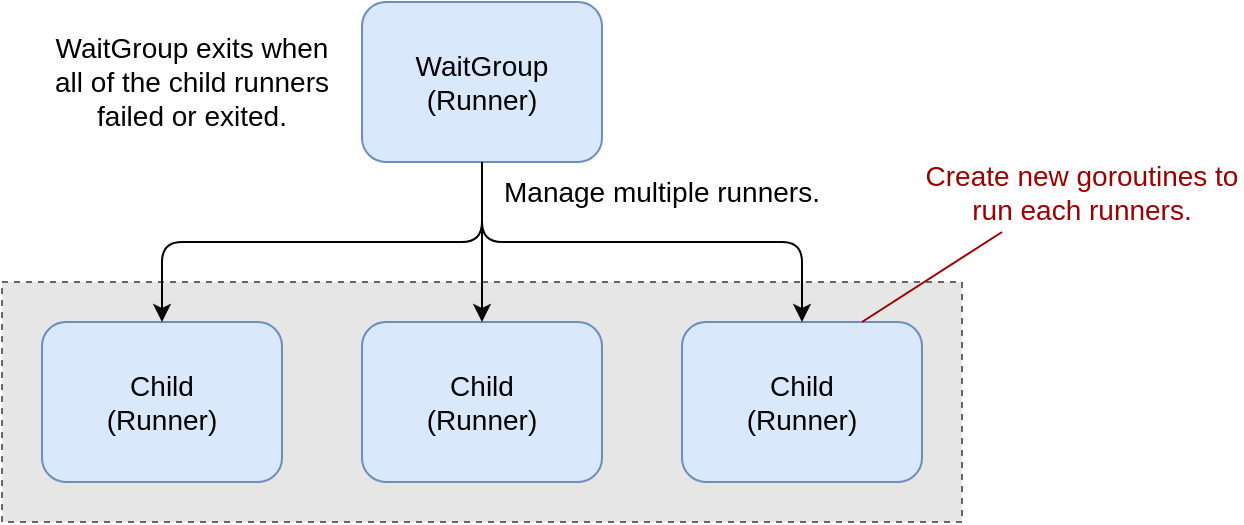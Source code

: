 <mxfile>
    <diagram id="pbClgvISly6ZTAEot4hW" name="Page-1">
        <mxGraphModel dx="622" dy="704" grid="1" gridSize="10" guides="1" tooltips="1" connect="1" arrows="1" fold="1" page="1" pageScale="1" pageWidth="850" pageHeight="1100" math="0" shadow="0">
            <root>
                <mxCell id="0"/>
                <mxCell id="1" parent="0"/>
                <mxCell id="10" value="" style="rounded=0;whiteSpace=wrap;html=1;fontSize=14;fillColor=#E6E6E6;dashed=1;strokeColor=#666666;" parent="1" vertex="1">
                    <mxGeometry x="140" y="340" width="480" height="120" as="geometry"/>
                </mxCell>
                <mxCell id="2" value="WaitGroup&lt;br style=&quot;font-size: 14px;&quot;&gt;(Runner)" style="rounded=1;whiteSpace=wrap;html=1;fontSize=14;fillColor=#dae8fc;strokeColor=#6c8ebf;" parent="1" vertex="1">
                    <mxGeometry x="320" y="200" width="120" height="80" as="geometry"/>
                </mxCell>
                <mxCell id="3" value="Child&lt;br style=&quot;font-size: 14px;&quot;&gt;(Runner)" style="rounded=1;whiteSpace=wrap;html=1;fontSize=14;fillColor=#dae8fc;strokeColor=#6c8ebf;" parent="1" vertex="1">
                    <mxGeometry x="160" y="360" width="120" height="80" as="geometry"/>
                </mxCell>
                <mxCell id="4" value="Child&lt;br style=&quot;border-color: var(--border-color);&quot;&gt;(Runner)" style="rounded=1;whiteSpace=wrap;html=1;fontSize=14;fillColor=#dae8fc;strokeColor=#6c8ebf;" parent="1" vertex="1">
                    <mxGeometry x="320" y="360" width="120" height="80" as="geometry"/>
                </mxCell>
                <mxCell id="5" value="Child&lt;br style=&quot;border-color: var(--border-color);&quot;&gt;(Runner)" style="rounded=1;whiteSpace=wrap;html=1;fontSize=14;fillColor=#dae8fc;strokeColor=#6c8ebf;" parent="1" vertex="1">
                    <mxGeometry x="480" y="360" width="120" height="80" as="geometry"/>
                </mxCell>
                <mxCell id="6" value="" style="endArrow=classic;html=1;fontSize=14;exitX=0.5;exitY=1;exitDx=0;exitDy=0;" parent="1" source="2" target="4" edge="1">
                    <mxGeometry width="50" height="50" relative="1" as="geometry">
                        <mxPoint x="300" y="560" as="sourcePoint"/>
                        <mxPoint x="350" y="510" as="targetPoint"/>
                    </mxGeometry>
                </mxCell>
                <mxCell id="7" value="" style="endArrow=classic;html=1;fontSize=14;exitX=0.5;exitY=1;exitDx=0;exitDy=0;entryX=0.5;entryY=0;entryDx=0;entryDy=0;edgeStyle=orthogonalEdgeStyle;" parent="1" source="2" target="3" edge="1">
                    <mxGeometry width="50" height="50" relative="1" as="geometry">
                        <mxPoint x="390" y="290" as="sourcePoint"/>
                        <mxPoint x="220" y="360" as="targetPoint"/>
                    </mxGeometry>
                </mxCell>
                <mxCell id="8" value="" style="endArrow=classic;html=1;fontSize=14;exitX=0.5;exitY=1;exitDx=0;exitDy=0;edgeStyle=orthogonalEdgeStyle;" parent="1" source="2" target="5" edge="1">
                    <mxGeometry width="50" height="50" relative="1" as="geometry">
                        <mxPoint x="390" y="290.0" as="sourcePoint"/>
                        <mxPoint x="230" y="370.0" as="targetPoint"/>
                    </mxGeometry>
                </mxCell>
                <mxCell id="9" value="Manage multiple runners." style="text;html=1;strokeColor=none;fillColor=none;align=center;verticalAlign=middle;whiteSpace=wrap;rounded=0;fontSize=14;" parent="1" vertex="1">
                    <mxGeometry x="380" y="280" width="180" height="30" as="geometry"/>
                </mxCell>
                <mxCell id="11" value="WaitGroup exits when all of the child runners failed or exited." style="text;html=1;strokeColor=none;fillColor=none;align=center;verticalAlign=middle;whiteSpace=wrap;rounded=0;fontSize=14;" parent="1" vertex="1">
                    <mxGeometry x="160" y="200" width="150" height="80" as="geometry"/>
                </mxCell>
                <mxCell id="12" value="Create new goroutines to run each runners." style="text;html=1;strokeColor=none;fillColor=none;align=center;verticalAlign=middle;whiteSpace=wrap;rounded=0;fontSize=14;fontColor=#990000;" vertex="1" parent="1">
                    <mxGeometry x="600" y="275" width="160" height="40" as="geometry"/>
                </mxCell>
                <mxCell id="13" value="" style="endArrow=none;html=1;fontSize=14;entryX=0.25;entryY=1;entryDx=0;entryDy=0;strokeColor=#990000;" edge="1" parent="1" target="12">
                    <mxGeometry width="50" height="50" relative="1" as="geometry">
                        <mxPoint x="570" y="360" as="sourcePoint"/>
                        <mxPoint x="730" y="350" as="targetPoint"/>
                    </mxGeometry>
                </mxCell>
            </root>
        </mxGraphModel>
    </diagram>
</mxfile>
